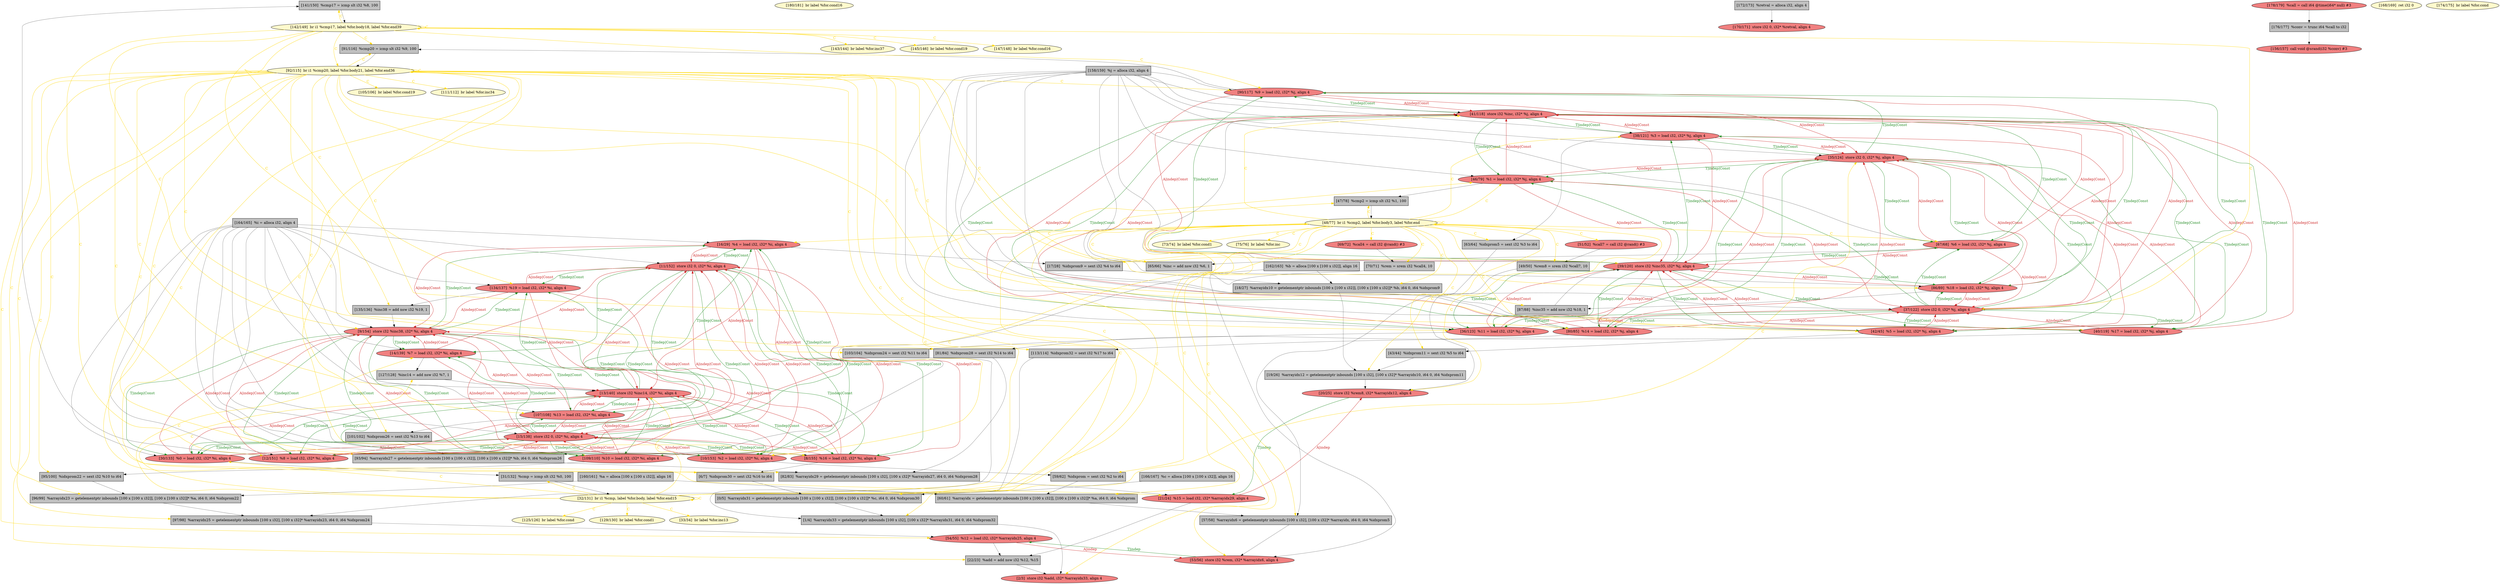 
digraph G {


node196 [fillcolor=grey,label="[141/150]  %cmp17 = icmp slt i32 %8, 100",shape=rectangle,style=filled ]
node195 [fillcolor=lemonchiffon,label="[180/181]  br label %for.cond16",shape=ellipse,style=filled ]
node194 [fillcolor=lightcoral,label="[11/152]  store i32 0, i32* %i, align 4",shape=ellipse,style=filled ]
node192 [fillcolor=lemonchiffon,label="[125/126]  br label %for.cond",shape=ellipse,style=filled ]
node186 [fillcolor=lemonchiffon,label="[73/74]  br label %for.cond1",shape=ellipse,style=filled ]
node185 [fillcolor=lightcoral,label="[41/118]  store i32 %inc, i32* %j, align 4",shape=ellipse,style=filled ]
node184 [fillcolor=grey,label="[91/116]  %cmp20 = icmp slt i32 %9, 100",shape=rectangle,style=filled ]
node140 [fillcolor=grey,label="[60/61]  %arrayidx = getelementptr inbounds [100 x [100 x i32]], [100 x [100 x i32]]* %a, i64 0, i64 %idxprom",shape=rectangle,style=filled ]
node132 [fillcolor=grey,label="[70/71]  %rem = srem i32 %call4, 10",shape=rectangle,style=filled ]
node160 [fillcolor=grey,label="[17/28]  %idxprom9 = sext i32 %4 to i64",shape=rectangle,style=filled ]
node131 [fillcolor=lightcoral,label="[38/121]  %3 = load i32, i32* %j, align 4",shape=ellipse,style=filled ]
node167 [fillcolor=lightcoral,label="[15/138]  store i32 0, i32* %i, align 4",shape=ellipse,style=filled ]
node127 [fillcolor=grey,label="[96/99]  %arrayidx23 = getelementptr inbounds [100 x [100 x i32]], [100 x [100 x i32]]* %a, i64 0, i64 %idxprom22",shape=rectangle,style=filled ]
node166 [fillcolor=lemonchiffon,label="[32/131]  br i1 %cmp, label %for.body, label %for.end15",shape=ellipse,style=filled ]
node126 [fillcolor=grey,label="[160/161]  %a = alloca [100 x [100 x i32]], align 16",shape=rectangle,style=filled ]
node149 [fillcolor=lightcoral,label="[90/117]  %9 = load i32, i32* %j, align 4",shape=ellipse,style=filled ]
node182 [fillcolor=grey,label="[19/26]  %arrayidx12 = getelementptr inbounds [100 x i32], [100 x i32]* %arrayidx10, i64 0, i64 %idxprom11",shape=rectangle,style=filled ]
node136 [fillcolor=lightcoral,label="[134/137]  %19 = load i32, i32* %i, align 4",shape=ellipse,style=filled ]
node193 [fillcolor=grey,label="[59/62]  %idxprom = sext i32 %2 to i64",shape=rectangle,style=filled ]
node191 [fillcolor=grey,label="[31/132]  %cmp = icmp slt i32 %0, 100",shape=rectangle,style=filled ]
node161 [fillcolor=lightcoral,label="[16/29]  %4 = load i32, i32* %i, align 4",shape=ellipse,style=filled ]
node125 [fillcolor=grey,label="[158/159]  %j = alloca i32, align 4",shape=rectangle,style=filled ]
node189 [fillcolor=lightcoral,label="[13/140]  store i32 %inc14, i32* %i, align 4",shape=ellipse,style=filled ]
node124 [fillcolor=grey,label="[49/50]  %rem8 = srem i32 %call7, 10",shape=rectangle,style=filled ]
node138 [fillcolor=lightcoral,label="[20/25]  store i32 %rem8, i32* %arrayidx12, align 4",shape=ellipse,style=filled ]
node111 [fillcolor=grey,label="[101/102]  %idxprom26 = sext i32 %13 to i64",shape=rectangle,style=filled ]
node135 [fillcolor=lemonchiffon,label="[105/106]  br label %for.cond19",shape=ellipse,style=filled ]
node163 [fillcolor=grey,label="[135/136]  %inc38 = add nsw i32 %19, 1",shape=rectangle,style=filled ]
node110 [fillcolor=grey,label="[93/94]  %arrayidx27 = getelementptr inbounds [100 x [100 x i32]], [100 x [100 x i32]]* %b, i64 0, i64 %idxprom26",shape=rectangle,style=filled ]
node108 [fillcolor=lightcoral,label="[8/155]  %16 = load i32, i32* %i, align 4",shape=ellipse,style=filled ]
node128 [fillcolor=grey,label="[18/27]  %arrayidx10 = getelementptr inbounds [100 x [100 x i32]], [100 x [100 x i32]]* %b, i64 0, i64 %idxprom9",shape=rectangle,style=filled ]
node107 [fillcolor=grey,label="[6/7]  %idxprom30 = sext i32 %16 to i64",shape=rectangle,style=filled ]
node130 [fillcolor=grey,label="[162/163]  %b = alloca [100 x [100 x i32]], align 16",shape=rectangle,style=filled ]
node170 [fillcolor=lightcoral,label="[67/68]  %6 = load i32, i32* %j, align 4",shape=ellipse,style=filled ]
node121 [fillcolor=lightcoral,label="[51/52]  %call7 = call i32 @rand() #3",shape=ellipse,style=filled ]
node173 [fillcolor=grey,label="[103/104]  %idxprom24 = sext i32 %11 to i64",shape=rectangle,style=filled ]
node123 [fillcolor=lightcoral,label="[42/45]  %5 = load i32, i32* %j, align 4",shape=ellipse,style=filled ]
node153 [fillcolor=lemonchiffon,label="[143/144]  br label %for.inc37",shape=ellipse,style=filled ]
node137 [fillcolor=lightcoral,label="[21/24]  %15 = load i32, i32* %arrayidx29, align 4",shape=ellipse,style=filled ]
node114 [fillcolor=lightcoral,label="[36/123]  %11 = load i32, i32* %j, align 4",shape=ellipse,style=filled ]
node115 [fillcolor=lightcoral,label="[30/133]  %0 = load i32, i32* %i, align 4",shape=ellipse,style=filled ]
node133 [fillcolor=grey,label="[65/66]  %inc = add nsw i32 %6, 1",shape=rectangle,style=filled ]
node158 [fillcolor=lightcoral,label="[2/3]  store i32 %add, i32* %arrayidx33, align 4",shape=ellipse,style=filled ]
node112 [fillcolor=lemonchiffon,label="[75/76]  br label %for.inc",shape=ellipse,style=filled ]
node168 [fillcolor=grey,label="[81/84]  %idxprom28 = sext i32 %14 to i64",shape=rectangle,style=filled ]
node188 [fillcolor=grey,label="[127/128]  %inc14 = add nsw i32 %7, 1",shape=rectangle,style=filled ]
node165 [fillcolor=grey,label="[172/173]  %retval = alloca i32, align 4",shape=rectangle,style=filled ]
node120 [fillcolor=lemonchiffon,label="[129/130]  br label %for.cond1",shape=ellipse,style=filled ]
node187 [fillcolor=lemonchiffon,label="[33/34]  br label %for.inc13",shape=ellipse,style=filled ]
node177 [fillcolor=lightcoral,label="[10/153]  %2 = load i32, i32* %i, align 4",shape=ellipse,style=filled ]
node118 [fillcolor=lightcoral,label="[109/110]  %10 = load i32, i32* %i, align 4",shape=ellipse,style=filled ]
node155 [fillcolor=lemonchiffon,label="[142/149]  br i1 %cmp17, label %for.body18, label %for.end39",shape=ellipse,style=filled ]
node119 [fillcolor=lightcoral,label="[156/157]  call void @srand(i32 %conv) #3",shape=ellipse,style=filled ]
node141 [fillcolor=grey,label="[166/167]  %c = alloca [100 x [100 x i32]], align 16",shape=rectangle,style=filled ]
node139 [fillcolor=grey,label="[164/165]  %i = alloca i32, align 4",shape=rectangle,style=filled ]
node142 [fillcolor=lemonchiffon,label="[168/169]  ret i32 0",shape=ellipse,style=filled ]
node162 [fillcolor=grey,label="[63/64]  %idxprom5 = sext i32 %3 to i64",shape=rectangle,style=filled ]
node143 [fillcolor=grey,label="[87/88]  %inc35 = add nsw i32 %18, 1",shape=rectangle,style=filled ]
node144 [fillcolor=grey,label="[1/4]  %arrayidx33 = getelementptr inbounds [100 x i32], [100 x i32]* %arrayidx31, i64 0, i64 %idxprom32",shape=rectangle,style=filled ]
node145 [fillcolor=lightcoral,label="[37/122]  store i32 0, i32* %j, align 4",shape=ellipse,style=filled ]
node190 [fillcolor=grey,label="[113/114]  %idxprom32 = sext i32 %17 to i64",shape=rectangle,style=filled ]
node129 [fillcolor=lemonchiffon,label="[92/115]  br i1 %cmp20, label %for.body21, label %for.end36",shape=ellipse,style=filled ]
node146 [fillcolor=lightcoral,label="[39/120]  store i32 %inc35, i32* %j, align 4",shape=ellipse,style=filled ]
node147 [fillcolor=lightcoral,label="[69/72]  %call4 = call i32 @rand() #3",shape=ellipse,style=filled ]
node148 [fillcolor=lightcoral,label="[53/56]  store i32 %rem, i32* %arrayidx6, align 4",shape=ellipse,style=filled ]
node116 [fillcolor=lightcoral,label="[54/55]  %12 = load i32, i32* %arrayidx25, align 4",shape=ellipse,style=filled ]
node172 [fillcolor=lemonchiffon,label="[145/146]  br label %for.cond19",shape=ellipse,style=filled ]
node150 [fillcolor=grey,label="[95/100]  %idxprom22 = sext i32 %10 to i64",shape=rectangle,style=filled ]
node122 [fillcolor=lightcoral,label="[40/119]  %17 = load i32, i32* %j, align 4",shape=ellipse,style=filled ]
node109 [fillcolor=lightcoral,label="[80/85]  %14 = load i32, i32* %j, align 4",shape=ellipse,style=filled ]
node151 [fillcolor=lightcoral,label="[9/154]  store i32 %inc38, i32* %i, align 4",shape=ellipse,style=filled ]
node156 [fillcolor=grey,label="[82/83]  %arrayidx29 = getelementptr inbounds [100 x i32], [100 x i32]* %arrayidx27, i64 0, i64 %idxprom28",shape=rectangle,style=filled ]
node178 [fillcolor=grey,label="[176/177]  %conv = trunc i64 %call to i32",shape=rectangle,style=filled ]
node152 [fillcolor=lightcoral,label="[86/89]  %18 = load i32, i32* %j, align 4",shape=ellipse,style=filled ]
node117 [fillcolor=grey,label="[22/23]  %add = add nsw i32 %12, %15",shape=rectangle,style=filled ]
node154 [fillcolor=lemonchiffon,label="[111/112]  br label %for.inc34",shape=ellipse,style=filled ]
node157 [fillcolor=lightcoral,label="[170/171]  store i32 0, i32* %retval, align 4",shape=ellipse,style=filled ]
node159 [fillcolor=lemonchiffon,label="[48/77]  br i1 %cmp2, label %for.body3, label %for.end",shape=ellipse,style=filled ]
node164 [fillcolor=lightcoral,label="[46/79]  %1 = load i32, i32* %j, align 4",shape=ellipse,style=filled ]
node176 [fillcolor=lightcoral,label="[12/151]  %8 = load i32, i32* %i, align 4",shape=ellipse,style=filled ]
node174 [fillcolor=lemonchiffon,label="[174/175]  br label %for.cond",shape=ellipse,style=filled ]
node169 [fillcolor=grey,label="[57/58]  %arrayidx6 = getelementptr inbounds [100 x i32], [100 x i32]* %arrayidx, i64 0, i64 %idxprom5",shape=rectangle,style=filled ]
node171 [fillcolor=lightcoral,label="[107/108]  %13 = load i32, i32* %i, align 4",shape=ellipse,style=filled ]
node175 [fillcolor=grey,label="[47/78]  %cmp2 = icmp slt i32 %1, 100",shape=rectangle,style=filled ]
node134 [fillcolor=lemonchiffon,label="[147/148]  br label %for.cond16",shape=ellipse,style=filled ]
node113 [fillcolor=grey,label="[97/98]  %arrayidx25 = getelementptr inbounds [100 x i32], [100 x i32]* %arrayidx23, i64 0, i64 %idxprom24",shape=rectangle,style=filled ]
node179 [fillcolor=lightcoral,label="[35/124]  store i32 0, i32* %j, align 4",shape=ellipse,style=filled ]
node180 [fillcolor=grey,label="[43/44]  %idxprom11 = sext i32 %5 to i64",shape=rectangle,style=filled ]
node106 [fillcolor=grey,label="[0/5]  %arrayidx31 = getelementptr inbounds [100 x [100 x i32]], [100 x [100 x i32]]* %c, i64 0, i64 %idxprom30",shape=rectangle,style=filled ]
node181 [fillcolor=lightcoral,label="[178/179]  %call = call i64 @time(i64* null) #3",shape=ellipse,style=filled ]
node183 [fillcolor=lightcoral,label="[14/139]  %7 = load i32, i32* %i, align 4",shape=ellipse,style=filled ]

node121->node124 [style=solid,color=black,label="",penwidth=0.5,fontcolor=black ]
node176->node194 [style=solid,color=firebrick3,label="A|indep|Const",penwidth=1.0,fontcolor=firebrick3 ]
node167->node115 [style=solid,color=forestgreen,label="T|indep|Const",penwidth=1.0,fontcolor=forestgreen ]
node185->node164 [style=solid,color=forestgreen,label="T|indep|Const",penwidth=1.0,fontcolor=forestgreen ]
node131->node145 [style=solid,color=firebrick3,label="A|indep|Const",penwidth=1.0,fontcolor=firebrick3 ]
node145->node131 [style=solid,color=forestgreen,label="T|indep|Const",penwidth=1.0,fontcolor=forestgreen ]
node136->node151 [style=solid,color=firebrick3,label="A|indep|Const",penwidth=1.0,fontcolor=firebrick3 ]
node123->node179 [style=solid,color=firebrick3,label="A|indep|Const",penwidth=1.0,fontcolor=firebrick3 ]
node151->node136 [style=solid,color=forestgreen,label="T|indep|Const",penwidth=1.0,fontcolor=forestgreen ]
node137->node117 [style=solid,color=black,label="",penwidth=0.5,fontcolor=black ]
node155->node145 [style=solid,color=gold,label="C",penwidth=1.0,fontcolor=gold ]
node167->node177 [style=solid,color=forestgreen,label="T|indep|Const",penwidth=1.0,fontcolor=forestgreen ]
node162->node169 [style=solid,color=black,label="",penwidth=0.5,fontcolor=black ]
node179->node149 [style=solid,color=forestgreen,label="T|indep|Const",penwidth=1.0,fontcolor=forestgreen ]
node129->node168 [style=solid,color=gold,label="C",penwidth=1.0,fontcolor=gold ]
node146->node164 [style=solid,color=forestgreen,label="T|indep|Const",penwidth=1.0,fontcolor=forestgreen ]
node177->node189 [style=solid,color=firebrick3,label="A|indep|Const",penwidth=1.0,fontcolor=firebrick3 ]
node167->node183 [style=solid,color=forestgreen,label="T|indep|Const",penwidth=1.0,fontcolor=forestgreen ]
node179->node152 [style=solid,color=forestgreen,label="T|indep|Const",penwidth=1.0,fontcolor=forestgreen ]
node136->node194 [style=solid,color=firebrick3,label="A|indep|Const",penwidth=1.0,fontcolor=firebrick3 ]
node128->node182 [style=solid,color=black,label="",penwidth=0.5,fontcolor=black ]
node139->node115 [style=solid,color=black,label="",penwidth=0.5,fontcolor=black ]
node151->node176 [style=solid,color=forestgreen,label="T|indep|Const",penwidth=1.0,fontcolor=forestgreen ]
node145->node149 [style=solid,color=forestgreen,label="T|indep|Const",penwidth=1.0,fontcolor=forestgreen ]
node145->node109 [style=solid,color=forestgreen,label="T|indep|Const",penwidth=1.0,fontcolor=forestgreen ]
node194->node136 [style=solid,color=forestgreen,label="T|indep|Const",penwidth=1.0,fontcolor=forestgreen ]
node109->node145 [style=solid,color=firebrick3,label="A|indep|Const",penwidth=1.0,fontcolor=firebrick3 ]
node125->node123 [style=solid,color=black,label="",penwidth=0.5,fontcolor=black ]
node170->node179 [style=solid,color=firebrick3,label="A|indep|Const",penwidth=1.0,fontcolor=firebrick3 ]
node109->node146 [style=solid,color=firebrick3,label="A|indep|Const",penwidth=1.0,fontcolor=firebrick3 ]
node166->node187 [style=solid,color=gold,label="C",penwidth=1.0,fontcolor=gold ]
node108->node151 [style=solid,color=firebrick3,label="A|indep|Const",penwidth=1.0,fontcolor=firebrick3 ]
node122->node146 [style=solid,color=firebrick3,label="A|indep|Const",penwidth=1.0,fontcolor=firebrick3 ]
node125->node122 [style=solid,color=black,label="",penwidth=0.5,fontcolor=black ]
node179->node122 [style=solid,color=forestgreen,label="T|indep|Const",penwidth=1.0,fontcolor=forestgreen ]
node179->node164 [style=solid,color=forestgreen,label="T|indep|Const",penwidth=1.0,fontcolor=forestgreen ]
node164->node179 [style=solid,color=firebrick3,label="A|indep|Const",penwidth=1.0,fontcolor=firebrick3 ]
node149->node179 [style=solid,color=firebrick3,label="A|indep|Const",penwidth=1.0,fontcolor=firebrick3 ]
node171->node111 [style=solid,color=black,label="",penwidth=0.5,fontcolor=black ]
node146->node109 [style=solid,color=forestgreen,label="T|indep|Const",penwidth=1.0,fontcolor=forestgreen ]
node146->node114 [style=solid,color=forestgreen,label="T|indep|Const",penwidth=1.0,fontcolor=forestgreen ]
node155->node153 [style=solid,color=gold,label="C",penwidth=1.0,fontcolor=gold ]
node125->node185 [style=solid,color=black,label="",penwidth=0.5,fontcolor=black ]
node159->node170 [style=solid,color=gold,label="C",penwidth=1.0,fontcolor=gold ]
node173->node113 [style=solid,color=black,label="",penwidth=0.5,fontcolor=black ]
node139->node194 [style=solid,color=black,label="",penwidth=0.5,fontcolor=black ]
node147->node132 [style=solid,color=black,label="",penwidth=0.5,fontcolor=black ]
node160->node128 [style=solid,color=black,label="",penwidth=0.5,fontcolor=black ]
node131->node185 [style=solid,color=firebrick3,label="A|indep|Const",penwidth=1.0,fontcolor=firebrick3 ]
node145->node170 [style=solid,color=forestgreen,label="T|indep|Const",penwidth=1.0,fontcolor=forestgreen ]
node170->node145 [style=solid,color=firebrick3,label="A|indep|Const",penwidth=1.0,fontcolor=firebrick3 ]
node191->node166 [style=solid,color=black,label="",penwidth=0.5,fontcolor=black ]
node125->node149 [style=solid,color=black,label="",penwidth=0.5,fontcolor=black ]
node176->node189 [style=solid,color=firebrick3,label="A|indep|Const",penwidth=1.0,fontcolor=firebrick3 ]
node161->node151 [style=solid,color=firebrick3,label="A|indep|Const",penwidth=1.0,fontcolor=firebrick3 ]
node125->node114 [style=solid,color=black,label="",penwidth=0.5,fontcolor=black ]
node139->node167 [style=solid,color=black,label="",penwidth=0.5,fontcolor=black ]
node117->node158 [style=solid,color=black,label="",penwidth=0.5,fontcolor=black ]
node150->node127 [style=solid,color=black,label="",penwidth=0.5,fontcolor=black ]
node118->node151 [style=solid,color=firebrick3,label="A|indep|Const",penwidth=1.0,fontcolor=firebrick3 ]
node151->node118 [style=solid,color=forestgreen,label="T|indep|Const",penwidth=1.0,fontcolor=forestgreen ]
node129->node106 [style=solid,color=gold,label="C",penwidth=1.0,fontcolor=gold ]
node125->node164 [style=solid,color=black,label="",penwidth=0.5,fontcolor=black ]
node155->node172 [style=solid,color=gold,label="C",penwidth=1.0,fontcolor=gold ]
node179->node114 [style=solid,color=forestgreen,label="T|indep|Const",penwidth=1.0,fontcolor=forestgreen ]
node164->node145 [style=solid,color=firebrick3,label="A|indep|Const",penwidth=1.0,fontcolor=firebrick3 ]
node145->node164 [style=solid,color=forestgreen,label="T|indep|Const",penwidth=1.0,fontcolor=forestgreen ]
node125->node145 [style=solid,color=black,label="",penwidth=0.5,fontcolor=black ]
node108->node107 [style=solid,color=black,label="",penwidth=0.5,fontcolor=black ]
node148->node116 [style=solid,color=forestgreen,label="T|indep",penwidth=1.0,fontcolor=forestgreen ]
node116->node148 [style=solid,color=firebrick3,label="A|indep",penwidth=1.0,fontcolor=firebrick3 ]
node152->node179 [style=solid,color=firebrick3,label="A|indep|Const",penwidth=1.0,fontcolor=firebrick3 ]
node178->node119 [style=solid,color=black,label="",penwidth=0.5,fontcolor=black ]
node171->node151 [style=solid,color=firebrick3,label="A|indep|Const",penwidth=1.0,fontcolor=firebrick3 ]
node151->node171 [style=solid,color=forestgreen,label="T|indep|Const",penwidth=1.0,fontcolor=forestgreen ]
node113->node116 [style=solid,color=black,label="",penwidth=0.5,fontcolor=black ]
node111->node110 [style=solid,color=black,label="",penwidth=0.5,fontcolor=black ]
node130->node128 [style=solid,color=black,label="",penwidth=0.5,fontcolor=black ]
node183->node167 [style=solid,color=firebrick3,label="A|indep|Const",penwidth=1.0,fontcolor=firebrick3 ]
node114->node173 [style=solid,color=black,label="",penwidth=0.5,fontcolor=black ]
node122->node190 [style=solid,color=black,label="",penwidth=0.5,fontcolor=black ]
node139->node136 [style=solid,color=black,label="",penwidth=0.5,fontcolor=black ]
node129->node114 [style=solid,color=gold,label="C",penwidth=1.0,fontcolor=gold ]
node194->node177 [style=solid,color=forestgreen,label="T|indep|Const",penwidth=1.0,fontcolor=forestgreen ]
node159->node193 [style=solid,color=gold,label="C",penwidth=1.0,fontcolor=gold ]
node149->node145 [style=solid,color=firebrick3,label="A|indep|Const",penwidth=1.0,fontcolor=firebrick3 ]
node152->node143 [style=solid,color=black,label="",penwidth=0.5,fontcolor=black ]
node179->node109 [style=solid,color=forestgreen,label="T|indep|Const",penwidth=1.0,fontcolor=forestgreen ]
node149->node185 [style=solid,color=firebrick3,label="A|indep|Const",penwidth=1.0,fontcolor=firebrick3 ]
node145->node122 [style=solid,color=forestgreen,label="T|indep|Const",penwidth=1.0,fontcolor=forestgreen ]
node185->node149 [style=solid,color=forestgreen,label="T|indep|Const",penwidth=1.0,fontcolor=forestgreen ]
node129->node171 [style=solid,color=gold,label="C",penwidth=1.0,fontcolor=gold ]
node161->node160 [style=solid,color=black,label="",penwidth=0.5,fontcolor=black ]
node151->node177 [style=solid,color=forestgreen,label="T|indep|Const",penwidth=1.0,fontcolor=forestgreen ]
node145->node123 [style=solid,color=forestgreen,label="T|indep|Const",penwidth=1.0,fontcolor=forestgreen ]
node109->node179 [style=solid,color=firebrick3,label="A|indep|Const",penwidth=1.0,fontcolor=firebrick3 ]
node194->node176 [style=solid,color=forestgreen,label="T|indep|Const",penwidth=1.0,fontcolor=forestgreen ]
node164->node146 [style=solid,color=firebrick3,label="A|indep|Const",penwidth=1.0,fontcolor=firebrick3 ]
node179->node131 [style=solid,color=forestgreen,label="T|indep|Const",penwidth=1.0,fontcolor=forestgreen ]
node139->node118 [style=solid,color=black,label="",penwidth=0.5,fontcolor=black ]
node161->node189 [style=solid,color=firebrick3,label="A|indep|Const",penwidth=1.0,fontcolor=firebrick3 ]
node109->node185 [style=solid,color=firebrick3,label="A|indep|Const",penwidth=1.0,fontcolor=firebrick3 ]
node144->node158 [style=solid,color=black,label="",penwidth=0.5,fontcolor=black ]
node115->node191 [style=solid,color=black,label="",penwidth=0.5,fontcolor=black ]
node171->node167 [style=solid,color=firebrick3,label="A|indep|Const",penwidth=1.0,fontcolor=firebrick3 ]
node185->node170 [style=solid,color=forestgreen,label="T|indep|Const",penwidth=1.0,fontcolor=forestgreen ]
node118->node194 [style=solid,color=firebrick3,label="A|indep|Const",penwidth=1.0,fontcolor=firebrick3 ]
node194->node118 [style=solid,color=forestgreen,label="T|indep|Const",penwidth=1.0,fontcolor=forestgreen ]
node129->node146 [style=solid,color=gold,label="C",penwidth=1.0,fontcolor=gold ]
node129->node118 [style=solid,color=gold,label="C",penwidth=1.0,fontcolor=gold ]
node177->node194 [style=solid,color=firebrick3,label="A|indep|Const",penwidth=1.0,fontcolor=firebrick3 ]
node155->node196 [style=solid,color=gold,label="C",penwidth=1.0,fontcolor=gold ]
node129->node137 [style=solid,color=gold,label="C",penwidth=1.0,fontcolor=gold ]
node185->node109 [style=solid,color=forestgreen,label="T|indep|Const",penwidth=1.0,fontcolor=forestgreen ]
node131->node179 [style=solid,color=firebrick3,label="A|indep|Const",penwidth=1.0,fontcolor=firebrick3 ]
node183->node188 [style=solid,color=black,label="",penwidth=0.5,fontcolor=black ]
node129->node116 [style=solid,color=gold,label="C",penwidth=1.0,fontcolor=gold ]
node159->node132 [style=solid,color=gold,label="C",penwidth=1.0,fontcolor=gold ]
node155->node176 [style=solid,color=gold,label="C",penwidth=1.0,fontcolor=gold ]
node106->node144 [style=solid,color=black,label="",penwidth=0.5,fontcolor=black ]
node194->node183 [style=solid,color=forestgreen,label="T|indep|Const",penwidth=1.0,fontcolor=forestgreen ]
node177->node151 [style=solid,color=firebrick3,label="A|indep|Const",penwidth=1.0,fontcolor=firebrick3 ]
node129->node149 [style=solid,color=gold,label="C",penwidth=1.0,fontcolor=gold ]
node108->node194 [style=solid,color=firebrick3,label="A|indep|Const",penwidth=1.0,fontcolor=firebrick3 ]
node155->node134 [style=solid,color=gold,label="C",penwidth=1.0,fontcolor=gold ]
node146->node149 [style=solid,color=forestgreen,label="T|indep|Const",penwidth=1.0,fontcolor=forestgreen ]
node155->node136 [style=solid,color=gold,label="C",penwidth=1.0,fontcolor=gold ]
node129->node113 [style=solid,color=gold,label="C",penwidth=1.0,fontcolor=gold ]
node129->node156 [style=solid,color=gold,label="C",penwidth=1.0,fontcolor=gold ]
node159->node112 [style=solid,color=gold,label="C",penwidth=1.0,fontcolor=gold ]
node159->node159 [style=solid,color=gold,label="C",penwidth=1.0,fontcolor=gold ]
node189->node177 [style=solid,color=forestgreen,label="T|indep|Const",penwidth=1.0,fontcolor=forestgreen ]
node151->node115 [style=solid,color=forestgreen,label="T|indep|Const",penwidth=1.0,fontcolor=forestgreen ]
node156->node137 [style=solid,color=black,label="",penwidth=0.5,fontcolor=black ]
node159->node164 [style=solid,color=gold,label="C",penwidth=1.0,fontcolor=gold ]
node159->node185 [style=solid,color=gold,label="C",penwidth=1.0,fontcolor=gold ]
node129->node184 [style=solid,color=gold,label="C",penwidth=1.0,fontcolor=gold ]
node159->node121 [style=solid,color=gold,label="C",penwidth=1.0,fontcolor=gold ]
node122->node179 [style=solid,color=firebrick3,label="A|indep|Const",penwidth=1.0,fontcolor=firebrick3 ]
node159->node180 [style=solid,color=gold,label="C",penwidth=1.0,fontcolor=gold ]
node108->node167 [style=solid,color=firebrick3,label="A|indep|Const",penwidth=1.0,fontcolor=firebrick3 ]
node166->node192 [style=solid,color=gold,label="C",penwidth=1.0,fontcolor=gold ]
node159->node169 [style=solid,color=gold,label="C",penwidth=1.0,fontcolor=gold ]
node159->node133 [style=solid,color=gold,label="C",penwidth=1.0,fontcolor=gold ]
node190->node144 [style=solid,color=black,label="",penwidth=0.5,fontcolor=black ]
node131->node162 [style=solid,color=black,label="",penwidth=0.5,fontcolor=black ]
node189->node171 [style=solid,color=forestgreen,label="T|indep|Const",penwidth=1.0,fontcolor=forestgreen ]
node139->node176 [style=solid,color=black,label="",penwidth=0.5,fontcolor=black ]
node159->node182 [style=solid,color=gold,label="C",penwidth=1.0,fontcolor=gold ]
node159->node131 [style=solid,color=gold,label="C",penwidth=1.0,fontcolor=gold ]
node139->node108 [style=solid,color=black,label="",penwidth=0.5,fontcolor=black ]
node152->node146 [style=solid,color=firebrick3,label="A|indep|Const",penwidth=1.0,fontcolor=firebrick3 ]
node166->node159 [style=solid,color=gold,label="C",penwidth=1.0,fontcolor=gold ]
node129->node144 [style=solid,color=gold,label="C",penwidth=1.0,fontcolor=gold ]
node130->node110 [style=solid,color=black,label="",penwidth=0.5,fontcolor=black ]
node185->node122 [style=solid,color=forestgreen,label="T|indep|Const",penwidth=1.0,fontcolor=forestgreen ]
node137->node138 [style=solid,color=firebrick3,label="A|indep",penwidth=1.0,fontcolor=firebrick3 ]
node183->node194 [style=solid,color=firebrick3,label="A|indep|Const",penwidth=1.0,fontcolor=firebrick3 ]
node122->node185 [style=solid,color=firebrick3,label="A|indep|Const",penwidth=1.0,fontcolor=firebrick3 ]
node138->node137 [style=solid,color=forestgreen,label="T|indep",penwidth=1.0,fontcolor=forestgreen ]
node166->node179 [style=solid,color=gold,label="C",penwidth=1.0,fontcolor=gold ]
node166->node166 [style=solid,color=gold,label="C",penwidth=1.0,fontcolor=gold ]
node136->node189 [style=solid,color=firebrick3,label="A|indep|Const",penwidth=1.0,fontcolor=firebrick3 ]
node140->node169 [style=solid,color=black,label="",penwidth=0.5,fontcolor=black ]
node159->node186 [style=solid,color=gold,label="C",penwidth=1.0,fontcolor=gold ]
node133->node185 [style=solid,color=black,label="",penwidth=0.5,fontcolor=black ]
node166->node120 [style=solid,color=gold,label="C",penwidth=1.0,fontcolor=gold ]
node166->node175 [style=solid,color=gold,label="C",penwidth=1.0,fontcolor=gold ]
node146->node152 [style=solid,color=forestgreen,label="T|indep|Const",penwidth=1.0,fontcolor=forestgreen ]
node159->node161 [style=solid,color=gold,label="C",penwidth=1.0,fontcolor=gold ]
node155->node155 [style=solid,color=gold,label="C",penwidth=1.0,fontcolor=gold ]
node170->node146 [style=solid,color=firebrick3,label="A|indep|Const",penwidth=1.0,fontcolor=firebrick3 ]
node166->node183 [style=solid,color=gold,label="C",penwidth=1.0,fontcolor=gold ]
node164->node175 [style=solid,color=black,label="",penwidth=0.5,fontcolor=black ]
node139->node161 [style=solid,color=black,label="",penwidth=0.5,fontcolor=black ]
node159->node123 [style=solid,color=gold,label="C",penwidth=1.0,fontcolor=gold ]
node129->node150 [style=solid,color=gold,label="C",penwidth=1.0,fontcolor=gold ]
node129->node110 [style=solid,color=gold,label="C",penwidth=1.0,fontcolor=gold ]
node122->node145 [style=solid,color=firebrick3,label="A|indep|Const",penwidth=1.0,fontcolor=firebrick3 ]
node176->node196 [style=solid,color=black,label="",penwidth=0.5,fontcolor=black ]
node168->node156 [style=solid,color=black,label="",penwidth=0.5,fontcolor=black ]
node159->node148 [style=solid,color=gold,label="C",penwidth=1.0,fontcolor=gold ]
node170->node185 [style=solid,color=firebrick3,label="A|indep|Const",penwidth=1.0,fontcolor=firebrick3 ]
node176->node151 [style=solid,color=firebrick3,label="A|indep|Const",penwidth=1.0,fontcolor=firebrick3 ]
node196->node155 [style=solid,color=black,label="",penwidth=0.5,fontcolor=black ]
node146->node170 [style=solid,color=forestgreen,label="T|indep|Const",penwidth=1.0,fontcolor=forestgreen ]
node159->node140 [style=solid,color=gold,label="C",penwidth=1.0,fontcolor=gold ]
node189->node115 [style=solid,color=forestgreen,label="T|indep|Const",penwidth=1.0,fontcolor=forestgreen ]
node159->node124 [style=solid,color=gold,label="C",penwidth=1.0,fontcolor=gold ]
node139->node183 [style=solid,color=black,label="",penwidth=0.5,fontcolor=black ]
node189->node136 [style=solid,color=forestgreen,label="T|indep|Const",penwidth=1.0,fontcolor=forestgreen ]
node177->node193 [style=solid,color=black,label="",penwidth=0.5,fontcolor=black ]
node136->node167 [style=solid,color=firebrick3,label="A|indep|Const",penwidth=1.0,fontcolor=firebrick3 ]
node166->node115 [style=solid,color=gold,label="C",penwidth=1.0,fontcolor=gold ]
node126->node127 [style=solid,color=black,label="",penwidth=0.5,fontcolor=black ]
node159->node162 [style=solid,color=gold,label="C",penwidth=1.0,fontcolor=gold ]
node155->node184 [style=solid,color=gold,label="C",penwidth=1.0,fontcolor=gold ]
node129->node152 [style=solid,color=gold,label="C",penwidth=1.0,fontcolor=gold ]
node132->node148 [style=solid,color=black,label="",penwidth=0.5,fontcolor=black ]
node194->node108 [style=solid,color=forestgreen,label="T|indep|Const",penwidth=1.0,fontcolor=forestgreen ]
node114->node179 [style=solid,color=firebrick3,label="A|indep|Const",penwidth=1.0,fontcolor=firebrick3 ]
node155->node149 [style=solid,color=gold,label="C",penwidth=1.0,fontcolor=gold ]
node175->node159 [style=solid,color=black,label="",penwidth=0.5,fontcolor=black ]
node159->node147 [style=solid,color=gold,label="C",penwidth=1.0,fontcolor=gold ]
node126->node140 [style=solid,color=black,label="",penwidth=0.5,fontcolor=black ]
node179->node170 [style=solid,color=forestgreen,label="T|indep|Const",penwidth=1.0,fontcolor=forestgreen ]
node159->node128 [style=solid,color=gold,label="C",penwidth=1.0,fontcolor=gold ]
node129->node108 [style=solid,color=gold,label="C",penwidth=1.0,fontcolor=gold ]
node151->node108 [style=solid,color=forestgreen,label="T|indep|Const",penwidth=1.0,fontcolor=forestgreen ]
node115->node189 [style=solid,color=firebrick3,label="A|indep|Const",penwidth=1.0,fontcolor=firebrick3 ]
node131->node146 [style=solid,color=firebrick3,label="A|indep|Const",penwidth=1.0,fontcolor=firebrick3 ]
node146->node122 [style=solid,color=forestgreen,label="T|indep|Const",penwidth=1.0,fontcolor=forestgreen ]
node146->node123 [style=solid,color=forestgreen,label="T|indep|Const",penwidth=1.0,fontcolor=forestgreen ]
node129->node117 [style=solid,color=gold,label="C",penwidth=1.0,fontcolor=gold ]
node123->node146 [style=solid,color=firebrick3,label="A|indep|Const",penwidth=1.0,fontcolor=firebrick3 ]
node114->node185 [style=solid,color=firebrick3,label="A|indep|Const",penwidth=1.0,fontcolor=firebrick3 ]
node159->node177 [style=solid,color=gold,label="C",penwidth=1.0,fontcolor=gold ]
node125->node179 [style=solid,color=black,label="",penwidth=0.5,fontcolor=black ]
node164->node185 [style=solid,color=firebrick3,label="A|indep|Const",penwidth=1.0,fontcolor=firebrick3 ]
node129->node111 [style=solid,color=gold,label="C",penwidth=1.0,fontcolor=gold ]
node167->node176 [style=solid,color=forestgreen,label="T|indep|Const",penwidth=1.0,fontcolor=forestgreen ]
node177->node167 [style=solid,color=firebrick3,label="A|indep|Const",penwidth=1.0,fontcolor=firebrick3 ]
node108->node189 [style=solid,color=firebrick3,label="A|indep|Const",penwidth=1.0,fontcolor=firebrick3 ]
node118->node150 [style=solid,color=black,label="",penwidth=0.5,fontcolor=black ]
node183->node151 [style=solid,color=firebrick3,label="A|indep|Const",penwidth=1.0,fontcolor=firebrick3 ]
node123->node145 [style=solid,color=firebrick3,label="A|indep|Const",penwidth=1.0,fontcolor=firebrick3 ]
node129->node190 [style=solid,color=gold,label="C",penwidth=1.0,fontcolor=gold ]
node161->node194 [style=solid,color=firebrick3,label="A|indep|Const",penwidth=1.0,fontcolor=firebrick3 ]
node155->node151 [style=solid,color=gold,label="C",penwidth=1.0,fontcolor=gold ]
node155->node163 [style=solid,color=gold,label="C",penwidth=1.0,fontcolor=gold ]
node194->node171 [style=solid,color=forestgreen,label="T|indep|Const",penwidth=1.0,fontcolor=forestgreen ]
node155->node129 [style=solid,color=gold,label="C",penwidth=1.0,fontcolor=gold ]
node194->node115 [style=solid,color=forestgreen,label="T|indep|Const",penwidth=1.0,fontcolor=forestgreen ]
node189->node183 [style=solid,color=forestgreen,label="T|indep|Const",penwidth=1.0,fontcolor=forestgreen ]
node183->node189 [style=solid,color=firebrick3,label="A|indep|Const",penwidth=1.0,fontcolor=firebrick3 ]
node129->node107 [style=solid,color=gold,label="C",penwidth=1.0,fontcolor=gold ]
node145->node152 [style=solid,color=forestgreen,label="T|indep|Const",penwidth=1.0,fontcolor=forestgreen ]
node180->node182 [style=solid,color=black,label="",penwidth=0.5,fontcolor=black ]
node171->node194 [style=solid,color=firebrick3,label="A|indep|Const",penwidth=1.0,fontcolor=firebrick3 ]
node129->node122 [style=solid,color=gold,label="C",penwidth=1.0,fontcolor=gold ]
node115->node151 [style=solid,color=firebrick3,label="A|indep|Const",penwidth=1.0,fontcolor=firebrick3 ]
node169->node148 [style=solid,color=black,label="",penwidth=0.5,fontcolor=black ]
node118->node167 [style=solid,color=firebrick3,label="A|indep|Const",penwidth=1.0,fontcolor=firebrick3 ]
node167->node136 [style=solid,color=forestgreen,label="T|indep|Const",penwidth=1.0,fontcolor=forestgreen ]
node171->node189 [style=solid,color=firebrick3,label="A|indep|Const",penwidth=1.0,fontcolor=firebrick3 ]
node118->node189 [style=solid,color=firebrick3,label="A|indep|Const",penwidth=1.0,fontcolor=firebrick3 ]
node127->node113 [style=solid,color=black,label="",penwidth=0.5,fontcolor=black ]
node166->node191 [style=solid,color=gold,label="C",penwidth=1.0,fontcolor=gold ]
node189->node118 [style=solid,color=forestgreen,label="T|indep|Const",penwidth=1.0,fontcolor=forestgreen ]
node123->node180 [style=solid,color=black,label="",penwidth=0.5,fontcolor=black ]
node159->node175 [style=solid,color=gold,label="C",penwidth=1.0,fontcolor=gold ]
node149->node184 [style=solid,color=black,label="",penwidth=0.5,fontcolor=black ]
node149->node146 [style=solid,color=firebrick3,label="A|indep|Const",penwidth=1.0,fontcolor=firebrick3 ]
node170->node133 [style=solid,color=black,label="",penwidth=0.5,fontcolor=black ]
node182->node138 [style=solid,color=black,label="",penwidth=0.5,fontcolor=black ]
node166->node189 [style=solid,color=gold,label="C",penwidth=1.0,fontcolor=gold ]
node179->node123 [style=solid,color=forestgreen,label="T|indep|Const",penwidth=1.0,fontcolor=forestgreen ]
node185->node131 [style=solid,color=forestgreen,label="T|indep|Const",penwidth=1.0,fontcolor=forestgreen ]
node109->node168 [style=solid,color=black,label="",penwidth=0.5,fontcolor=black ]
node189->node108 [style=solid,color=forestgreen,label="T|indep|Const",penwidth=1.0,fontcolor=forestgreen ]
node146->node131 [style=solid,color=forestgreen,label="T|indep|Const",penwidth=1.0,fontcolor=forestgreen ]
node165->node157 [style=solid,color=black,label="",penwidth=0.5,fontcolor=black ]
node194->node161 [style=solid,color=forestgreen,label="T|indep|Const",penwidth=1.0,fontcolor=forestgreen ]
node125->node152 [style=solid,color=black,label="",penwidth=0.5,fontcolor=black ]
node129->node158 [style=solid,color=gold,label="C",penwidth=1.0,fontcolor=gold ]
node188->node189 [style=solid,color=black,label="",penwidth=0.5,fontcolor=black ]
node116->node117 [style=solid,color=black,label="",penwidth=0.5,fontcolor=black ]
node141->node106 [style=solid,color=black,label="",penwidth=0.5,fontcolor=black ]
node193->node140 [style=solid,color=black,label="",penwidth=0.5,fontcolor=black ]
node129->node173 [style=solid,color=gold,label="C",penwidth=1.0,fontcolor=gold ]
node125->node109 [style=solid,color=black,label="",penwidth=0.5,fontcolor=black ]
node139->node171 [style=solid,color=black,label="",penwidth=0.5,fontcolor=black ]
node151->node183 [style=solid,color=forestgreen,label="T|indep|Const",penwidth=1.0,fontcolor=forestgreen ]
node152->node185 [style=solid,color=firebrick3,label="A|indep|Const",penwidth=1.0,fontcolor=firebrick3 ]
node166->node164 [style=solid,color=gold,label="C",penwidth=1.0,fontcolor=gold ]
node189->node176 [style=solid,color=forestgreen,label="T|indep|Const",penwidth=1.0,fontcolor=forestgreen ]
node129->node127 [style=solid,color=gold,label="C",penwidth=1.0,fontcolor=gold ]
node124->node138 [style=solid,color=black,label="",penwidth=0.5,fontcolor=black ]
node185->node152 [style=solid,color=forestgreen,label="T|indep|Const",penwidth=1.0,fontcolor=forestgreen ]
node110->node156 [style=solid,color=black,label="",penwidth=0.5,fontcolor=black ]
node189->node161 [style=solid,color=forestgreen,label="T|indep|Const",penwidth=1.0,fontcolor=forestgreen ]
node161->node167 [style=solid,color=firebrick3,label="A|indep|Const",penwidth=1.0,fontcolor=firebrick3 ]
node129->node143 [style=solid,color=gold,label="C",penwidth=1.0,fontcolor=gold ]
node167->node108 [style=solid,color=forestgreen,label="T|indep|Const",penwidth=1.0,fontcolor=forestgreen ]
node152->node145 [style=solid,color=firebrick3,label="A|indep|Const",penwidth=1.0,fontcolor=firebrick3 ]
node167->node161 [style=solid,color=forestgreen,label="T|indep|Const",penwidth=1.0,fontcolor=forestgreen ]
node167->node171 [style=solid,color=forestgreen,label="T|indep|Const",penwidth=1.0,fontcolor=forestgreen ]
node181->node178 [style=solid,color=black,label="",penwidth=0.5,fontcolor=black ]
node176->node167 [style=solid,color=firebrick3,label="A|indep|Const",penwidth=1.0,fontcolor=firebrick3 ]
node159->node160 [style=solid,color=gold,label="C",penwidth=1.0,fontcolor=gold ]
node159->node138 [style=solid,color=gold,label="C",penwidth=1.0,fontcolor=gold ]
node125->node146 [style=solid,color=black,label="",penwidth=0.5,fontcolor=black ]
node129->node135 [style=solid,color=gold,label="C",penwidth=1.0,fontcolor=gold ]
node166->node188 [style=solid,color=gold,label="C",penwidth=1.0,fontcolor=gold ]
node129->node129 [style=solid,color=gold,label="C",penwidth=1.0,fontcolor=gold ]
node185->node123 [style=solid,color=forestgreen,label="T|indep|Const",penwidth=1.0,fontcolor=forestgreen ]
node167->node118 [style=solid,color=forestgreen,label="T|indep|Const",penwidth=1.0,fontcolor=forestgreen ]
node123->node185 [style=solid,color=firebrick3,label="A|indep|Const",penwidth=1.0,fontcolor=firebrick3 ]
node125->node131 [style=solid,color=black,label="",penwidth=0.5,fontcolor=black ]
node139->node189 [style=solid,color=black,label="",penwidth=0.5,fontcolor=black ]
node114->node146 [style=solid,color=firebrick3,label="A|indep|Const",penwidth=1.0,fontcolor=firebrick3 ]
node145->node114 [style=solid,color=forestgreen,label="T|indep|Const",penwidth=1.0,fontcolor=forestgreen ]
node151->node161 [style=solid,color=forestgreen,label="T|indep|Const",penwidth=1.0,fontcolor=forestgreen ]
node139->node177 [style=solid,color=black,label="",penwidth=0.5,fontcolor=black ]
node107->node106 [style=solid,color=black,label="",penwidth=0.5,fontcolor=black ]
node115->node167 [style=solid,color=firebrick3,label="A|indep|Const",penwidth=1.0,fontcolor=firebrick3 ]
node115->node194 [style=solid,color=firebrick3,label="A|indep|Const",penwidth=1.0,fontcolor=firebrick3 ]
node125->node170 [style=solid,color=black,label="",penwidth=0.5,fontcolor=black ]
node114->node145 [style=solid,color=firebrick3,label="A|indep|Const",penwidth=1.0,fontcolor=firebrick3 ]
node139->node151 [style=solid,color=black,label="",penwidth=0.5,fontcolor=black ]
node129->node109 [style=solid,color=gold,label="C",penwidth=1.0,fontcolor=gold ]
node129->node154 [style=solid,color=gold,label="C",penwidth=1.0,fontcolor=gold ]
node184->node129 [style=solid,color=black,label="",penwidth=0.5,fontcolor=black ]
node136->node163 [style=solid,color=black,label="",penwidth=0.5,fontcolor=black ]
node163->node151 [style=solid,color=black,label="",penwidth=0.5,fontcolor=black ]
node185->node114 [style=solid,color=forestgreen,label="T|indep|Const",penwidth=1.0,fontcolor=forestgreen ]
node143->node146 [style=solid,color=black,label="",penwidth=0.5,fontcolor=black ]


}
